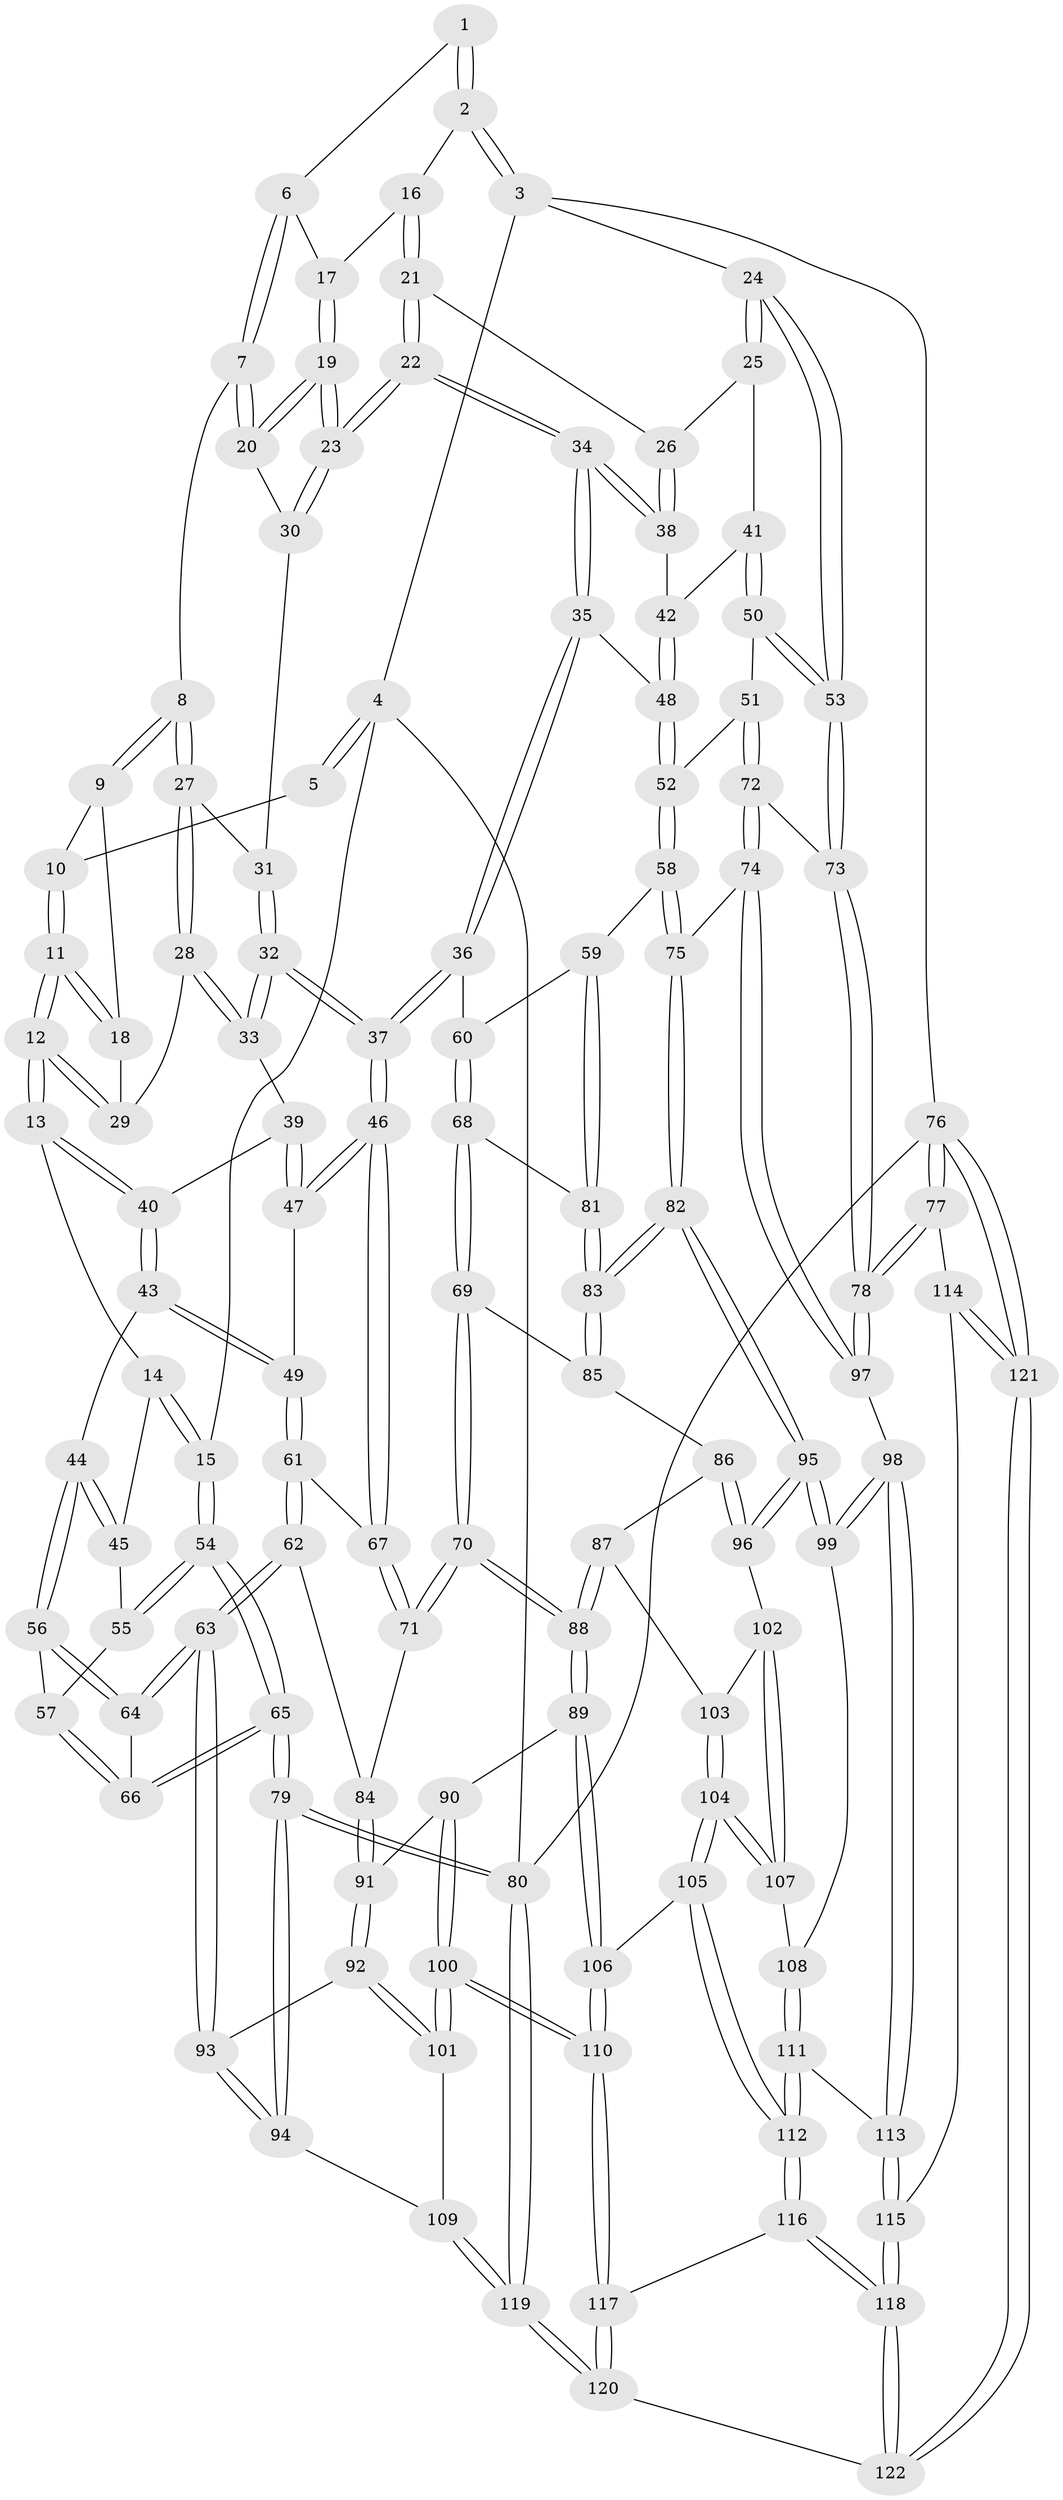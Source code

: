 // coarse degree distribution, {3: 0.46938775510204084, 5: 0.061224489795918366, 4: 0.3469387755102041, 2: 0.12244897959183673}
// Generated by graph-tools (version 1.1) at 2025/54/03/04/25 22:54:38]
// undirected, 122 vertices, 302 edges
graph export_dot {
  node [color=gray90,style=filled];
  1 [pos="+0.46142840667032003+0"];
  2 [pos="+0.8573430234678447+0"];
  3 [pos="+1+0"];
  4 [pos="+0+0"];
  5 [pos="+0.08051426505649882+0"];
  6 [pos="+0.4579996695780701+0"];
  7 [pos="+0.45179599011733307+0.020253322031142513"];
  8 [pos="+0.4251439874671455+0.054839172010154244"];
  9 [pos="+0.30827788178535603+0.07516940194396941"];
  10 [pos="+0.2215707513539702+0"];
  11 [pos="+0.23628762046908142+0.12912732046744332"];
  12 [pos="+0.21069210576089664+0.17314807384861883"];
  13 [pos="+0.20059248975808996+0.1824037308205819"];
  14 [pos="+0.09739560525188277+0.1567444691295935"];
  15 [pos="+0+0"];
  16 [pos="+0.7690374474314831+0"];
  17 [pos="+0.6416019540137256+0.07104239630003596"];
  18 [pos="+0.30192110379831755+0.08315671782354077"];
  19 [pos="+0.5979869851942996+0.13781128475120813"];
  20 [pos="+0.5316715425748741+0.09784886826122843"];
  21 [pos="+0.7606792764902492+0.05426133563718457"];
  22 [pos="+0.6338466604803144+0.21790866808700554"];
  23 [pos="+0.6184827082865709+0.19224914884712124"];
  24 [pos="+1+0"];
  25 [pos="+1+0.05684172944957376"];
  26 [pos="+0.786129010151106+0.16720740146641133"];
  27 [pos="+0.4092503800814846+0.12345689951464081"];
  28 [pos="+0.3793710296765242+0.1701182379188473"];
  29 [pos="+0.32540353353168083+0.1569813239050589"];
  30 [pos="+0.48591498322438936+0.19150059355051555"];
  31 [pos="+0.48155987809169853+0.1940519839325142"];
  32 [pos="+0.4605015014771062+0.2979190089407504"];
  33 [pos="+0.37826201989768804+0.19163792420991413"];
  34 [pos="+0.6372147620548897+0.22840515422956084"];
  35 [pos="+0.6284306304865378+0.277931899077646"];
  36 [pos="+0.6025344325018321+0.3122996174821623"];
  37 [pos="+0.4748146023368489+0.3430418769575858"];
  38 [pos="+0.7828478063962776+0.1866604902184895"];
  39 [pos="+0.3072249055605232+0.24908570321336476"];
  40 [pos="+0.22966790680106447+0.23316966057903665"];
  41 [pos="+0.8670417726606175+0.25157381355333724"];
  42 [pos="+0.8377381733669368+0.24196928476109963"];
  43 [pos="+0.21131127137587746+0.33879792388830876"];
  44 [pos="+0.14974910573327938+0.3505197251481199"];
  45 [pos="+0.08321009285961788+0.3106110015566308"];
  46 [pos="+0.43515206615493046+0.38663657431816"];
  47 [pos="+0.33162304398412085+0.2891735434931155"];
  48 [pos="+0.7411531383838449+0.3113457552609059"];
  49 [pos="+0.23226871447887204+0.3602657668300328"];
  50 [pos="+0.8792251966406196+0.27871682456665503"];
  51 [pos="+0.905197505114639+0.3582681966888208"];
  52 [pos="+0.8007347508234595+0.3924855092404428"];
  53 [pos="+1+0.13523462181192705"];
  54 [pos="+0+0.3615271943810743"];
  55 [pos="+0.0791851727167567+0.31298490281662256"];
  56 [pos="+0.13838896715907037+0.3829365707212325"];
  57 [pos="+0.05868450689045494+0.40095435701589544"];
  58 [pos="+0.7708803804637762+0.43475541149265073"];
  59 [pos="+0.6921885212132777+0.43474261791162533"];
  60 [pos="+0.614323108120815+0.3369204062707831"];
  61 [pos="+0.2692640025395387+0.4128817324531043"];
  62 [pos="+0.20514488619794197+0.5248700411280176"];
  63 [pos="+0.16226998534056283+0.5473945938689119"];
  64 [pos="+0.11985150092410778+0.5201306386020349"];
  65 [pos="+0+0.5017095079370819"];
  66 [pos="+0.005726991503039535+0.4948953738384105"];
  67 [pos="+0.42913810520936724+0.40036451791996774"];
  68 [pos="+0.5870753190919512+0.4975117819560019"];
  69 [pos="+0.5866022113421315+0.49781998435431446"];
  70 [pos="+0.4612115566103759+0.49818428119792424"];
  71 [pos="+0.4404513306297417+0.4570476450056267"];
  72 [pos="+1+0.4261399212607218"];
  73 [pos="+1+0.4119241158694962"];
  74 [pos="+0.861046198005386+0.5851269656436996"];
  75 [pos="+0.8228396431526125+0.580520408623591"];
  76 [pos="+1+1"];
  77 [pos="+1+0.9780172442946529"];
  78 [pos="+1+0.8957228455388035"];
  79 [pos="+0+0.9268802528603104"];
  80 [pos="+0+1"];
  81 [pos="+0.6668148121558302+0.4887973162709266"];
  82 [pos="+0.7259378241517823+0.6242330521127978"];
  83 [pos="+0.7063249282614026+0.5969741956932005"];
  84 [pos="+0.29028656431061023+0.5506014460890699"];
  85 [pos="+0.6027427475960501+0.5520391902257262"];
  86 [pos="+0.5570069939159022+0.6086370767074009"];
  87 [pos="+0.47724930644005414+0.6184258835108866"];
  88 [pos="+0.4614721140959724+0.6152592437758828"];
  89 [pos="+0.44979157017172683+0.6286578681998631"];
  90 [pos="+0.35909789048995894+0.6354716372200222"];
  91 [pos="+0.3587335081953356+0.635388527817848"];
  92 [pos="+0.28087409797602125+0.6660265007688556"];
  93 [pos="+0.16355441026990736+0.6298479598014877"];
  94 [pos="+0.09245836287183883+0.7811055317442775"];
  95 [pos="+0.7163855742833567+0.6404016173561783"];
  96 [pos="+0.6783139813369867+0.6489092908862835"];
  97 [pos="+0.9629336739345599+0.7473998308866043"];
  98 [pos="+0.9164077799522731+0.7650336434977513"];
  99 [pos="+0.7294211434581682+0.7154626896761334"];
  100 [pos="+0.3062730811285485+0.8574793164813778"];
  101 [pos="+0.29098507695261144+0.8509569882647462"];
  102 [pos="+0.629151215968392+0.6865802301425025"];
  103 [pos="+0.5567316818180188+0.6840414625637273"];
  104 [pos="+0.5687176464899258+0.7919770749926517"];
  105 [pos="+0.5560493632817121+0.8166049244730966"];
  106 [pos="+0.4528252514197389+0.8151384564996382"];
  107 [pos="+0.5949427234000655+0.7635704643857373"];
  108 [pos="+0.7246345597485843+0.741662802265339"];
  109 [pos="+0.25595806658252307+0.8449645581177881"];
  110 [pos="+0.36194285321893127+0.8927725669903261"];
  111 [pos="+0.7285343977516343+0.844663508935698"];
  112 [pos="+0.6335864306696314+0.8775311294339435"];
  113 [pos="+0.7761336618714728+0.8682814073282713"];
  114 [pos="+0.8094929292973199+0.9264484944188838"];
  115 [pos="+0.7845824367793358+0.88696170275891"];
  116 [pos="+0.6214501357095447+0.942119113782258"];
  117 [pos="+0.37282231860616827+0.9616592272017006"];
  118 [pos="+0.6401777710973202+1"];
  119 [pos="+0+1"];
  120 [pos="+0.3658405639092784+1"];
  121 [pos="+0.7547392587660313+1"];
  122 [pos="+0.6499487972906702+1"];
  1 -- 2;
  1 -- 2;
  1 -- 6;
  2 -- 3;
  2 -- 3;
  2 -- 16;
  3 -- 4;
  3 -- 24;
  3 -- 76;
  4 -- 5;
  4 -- 5;
  4 -- 15;
  4 -- 80;
  5 -- 10;
  6 -- 7;
  6 -- 7;
  6 -- 17;
  7 -- 8;
  7 -- 20;
  7 -- 20;
  8 -- 9;
  8 -- 9;
  8 -- 27;
  8 -- 27;
  9 -- 10;
  9 -- 18;
  10 -- 11;
  10 -- 11;
  11 -- 12;
  11 -- 12;
  11 -- 18;
  11 -- 18;
  12 -- 13;
  12 -- 13;
  12 -- 29;
  12 -- 29;
  13 -- 14;
  13 -- 40;
  13 -- 40;
  14 -- 15;
  14 -- 15;
  14 -- 45;
  15 -- 54;
  15 -- 54;
  16 -- 17;
  16 -- 21;
  16 -- 21;
  17 -- 19;
  17 -- 19;
  18 -- 29;
  19 -- 20;
  19 -- 20;
  19 -- 23;
  19 -- 23;
  20 -- 30;
  21 -- 22;
  21 -- 22;
  21 -- 26;
  22 -- 23;
  22 -- 23;
  22 -- 34;
  22 -- 34;
  23 -- 30;
  23 -- 30;
  24 -- 25;
  24 -- 25;
  24 -- 53;
  24 -- 53;
  25 -- 26;
  25 -- 41;
  26 -- 38;
  26 -- 38;
  27 -- 28;
  27 -- 28;
  27 -- 31;
  28 -- 29;
  28 -- 33;
  28 -- 33;
  30 -- 31;
  31 -- 32;
  31 -- 32;
  32 -- 33;
  32 -- 33;
  32 -- 37;
  32 -- 37;
  33 -- 39;
  34 -- 35;
  34 -- 35;
  34 -- 38;
  34 -- 38;
  35 -- 36;
  35 -- 36;
  35 -- 48;
  36 -- 37;
  36 -- 37;
  36 -- 60;
  37 -- 46;
  37 -- 46;
  38 -- 42;
  39 -- 40;
  39 -- 47;
  39 -- 47;
  40 -- 43;
  40 -- 43;
  41 -- 42;
  41 -- 50;
  41 -- 50;
  42 -- 48;
  42 -- 48;
  43 -- 44;
  43 -- 49;
  43 -- 49;
  44 -- 45;
  44 -- 45;
  44 -- 56;
  44 -- 56;
  45 -- 55;
  46 -- 47;
  46 -- 47;
  46 -- 67;
  46 -- 67;
  47 -- 49;
  48 -- 52;
  48 -- 52;
  49 -- 61;
  49 -- 61;
  50 -- 51;
  50 -- 53;
  50 -- 53;
  51 -- 52;
  51 -- 72;
  51 -- 72;
  52 -- 58;
  52 -- 58;
  53 -- 73;
  53 -- 73;
  54 -- 55;
  54 -- 55;
  54 -- 65;
  54 -- 65;
  55 -- 57;
  56 -- 57;
  56 -- 64;
  56 -- 64;
  57 -- 66;
  57 -- 66;
  58 -- 59;
  58 -- 75;
  58 -- 75;
  59 -- 60;
  59 -- 81;
  59 -- 81;
  60 -- 68;
  60 -- 68;
  61 -- 62;
  61 -- 62;
  61 -- 67;
  62 -- 63;
  62 -- 63;
  62 -- 84;
  63 -- 64;
  63 -- 64;
  63 -- 93;
  63 -- 93;
  64 -- 66;
  65 -- 66;
  65 -- 66;
  65 -- 79;
  65 -- 79;
  67 -- 71;
  67 -- 71;
  68 -- 69;
  68 -- 69;
  68 -- 81;
  69 -- 70;
  69 -- 70;
  69 -- 85;
  70 -- 71;
  70 -- 71;
  70 -- 88;
  70 -- 88;
  71 -- 84;
  72 -- 73;
  72 -- 74;
  72 -- 74;
  73 -- 78;
  73 -- 78;
  74 -- 75;
  74 -- 97;
  74 -- 97;
  75 -- 82;
  75 -- 82;
  76 -- 77;
  76 -- 77;
  76 -- 121;
  76 -- 121;
  76 -- 80;
  77 -- 78;
  77 -- 78;
  77 -- 114;
  78 -- 97;
  78 -- 97;
  79 -- 80;
  79 -- 80;
  79 -- 94;
  79 -- 94;
  80 -- 119;
  80 -- 119;
  81 -- 83;
  81 -- 83;
  82 -- 83;
  82 -- 83;
  82 -- 95;
  82 -- 95;
  83 -- 85;
  83 -- 85;
  84 -- 91;
  84 -- 91;
  85 -- 86;
  86 -- 87;
  86 -- 96;
  86 -- 96;
  87 -- 88;
  87 -- 88;
  87 -- 103;
  88 -- 89;
  88 -- 89;
  89 -- 90;
  89 -- 106;
  89 -- 106;
  90 -- 91;
  90 -- 100;
  90 -- 100;
  91 -- 92;
  91 -- 92;
  92 -- 93;
  92 -- 101;
  92 -- 101;
  93 -- 94;
  93 -- 94;
  94 -- 109;
  95 -- 96;
  95 -- 96;
  95 -- 99;
  95 -- 99;
  96 -- 102;
  97 -- 98;
  98 -- 99;
  98 -- 99;
  98 -- 113;
  98 -- 113;
  99 -- 108;
  100 -- 101;
  100 -- 101;
  100 -- 110;
  100 -- 110;
  101 -- 109;
  102 -- 103;
  102 -- 107;
  102 -- 107;
  103 -- 104;
  103 -- 104;
  104 -- 105;
  104 -- 105;
  104 -- 107;
  104 -- 107;
  105 -- 106;
  105 -- 112;
  105 -- 112;
  106 -- 110;
  106 -- 110;
  107 -- 108;
  108 -- 111;
  108 -- 111;
  109 -- 119;
  109 -- 119;
  110 -- 117;
  110 -- 117;
  111 -- 112;
  111 -- 112;
  111 -- 113;
  112 -- 116;
  112 -- 116;
  113 -- 115;
  113 -- 115;
  114 -- 115;
  114 -- 121;
  114 -- 121;
  115 -- 118;
  115 -- 118;
  116 -- 117;
  116 -- 118;
  116 -- 118;
  117 -- 120;
  117 -- 120;
  118 -- 122;
  118 -- 122;
  119 -- 120;
  119 -- 120;
  120 -- 122;
  121 -- 122;
  121 -- 122;
}
